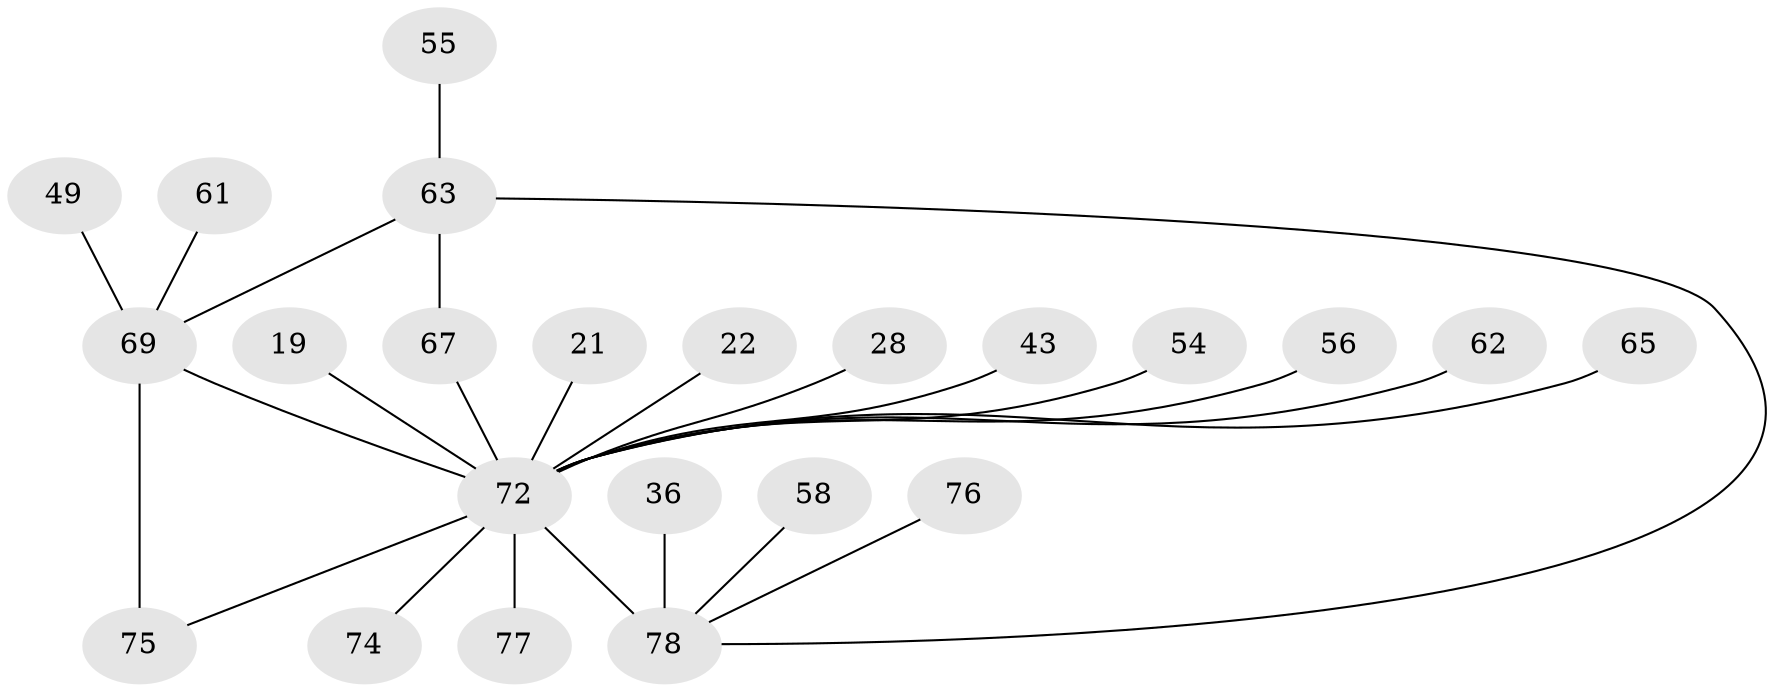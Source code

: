 // original degree distribution, {8: 0.01282051282051282, 7: 0.02564102564102564, 4: 0.14102564102564102, 5: 0.0641025641025641, 2: 0.34615384615384615, 1: 0.24358974358974358, 6: 0.01282051282051282, 3: 0.15384615384615385}
// Generated by graph-tools (version 1.1) at 2025/45/03/04/25 21:45:37]
// undirected, 23 vertices, 25 edges
graph export_dot {
graph [start="1"]
  node [color=gray90,style=filled];
  19;
  21;
  22;
  28;
  36;
  43;
  49;
  54 [super="+51"];
  55;
  56;
  58;
  61;
  62;
  63 [super="+15+37+41+25"];
  65;
  67 [super="+33"];
  69 [super="+20+64"];
  72 [super="+42+71"];
  74;
  75 [super="+57"];
  76;
  77 [super="+50+40"];
  78 [super="+45+53+70+73"];
  19 -- 72;
  21 -- 72;
  22 -- 72;
  28 -- 72;
  36 -- 78 [weight=2];
  43 -- 72;
  49 -- 69;
  54 -- 72;
  55 -- 63;
  56 -- 72;
  58 -- 78;
  61 -- 69;
  62 -- 72;
  63 -- 69;
  63 -- 67 [weight=3];
  63 -- 78 [weight=2];
  65 -- 72;
  67 -- 72;
  69 -- 72 [weight=6];
  69 -- 75 [weight=3];
  72 -- 77 [weight=3];
  72 -- 74;
  72 -- 75 [weight=2];
  72 -- 78 [weight=8];
  76 -- 78;
}
